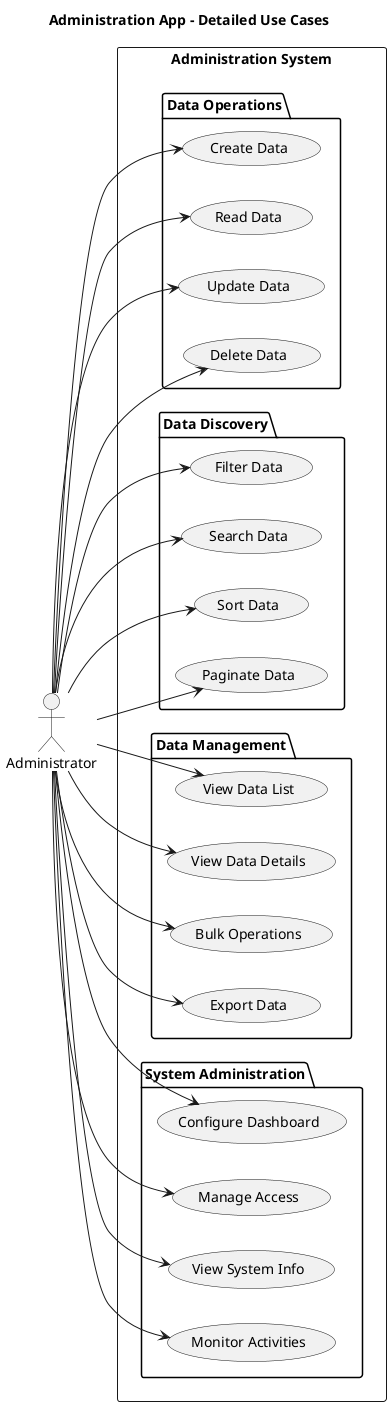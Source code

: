 @startuml
title Administration App - Detailed Use Cases

left to right direction

actor Administrator as Admin

rectangle "Administration System" {
  
  package "Data Operations" {
    usecase "Create Data" as UC1
    usecase "Read Data" as UC2
    usecase "Update Data" as UC3
    usecase "Delete Data" as UC4
  }
  
  package "Data Discovery" {
    usecase "Filter Data" as UC5
    usecase "Search Data" as UC6
    usecase "Sort Data" as UC7
    usecase "Paginate Data" as UC8
  }
  
  package "Data Management" {
    usecase "View Data List" as UC9
    usecase "View Data Details" as UC10
    usecase "Bulk Operations" as UC11
    usecase "Export Data" as UC12
  }
  
  package "System Administration" {
    usecase "Configure Dashboard" as UC13
    usecase "Manage Access" as UC14
    usecase "View System Info" as UC15
    usecase "Monitor Activities" as UC16
  }
}

Admin --> UC1
Admin --> UC2
Admin --> UC3
Admin --> UC4
Admin --> UC5
Admin --> UC6
Admin --> UC7
Admin --> UC8
Admin --> UC9
Admin --> UC10
Admin --> UC11
Admin --> UC12
Admin --> UC13
Admin --> UC14
Admin --> UC15
Admin --> UC16

@enduml